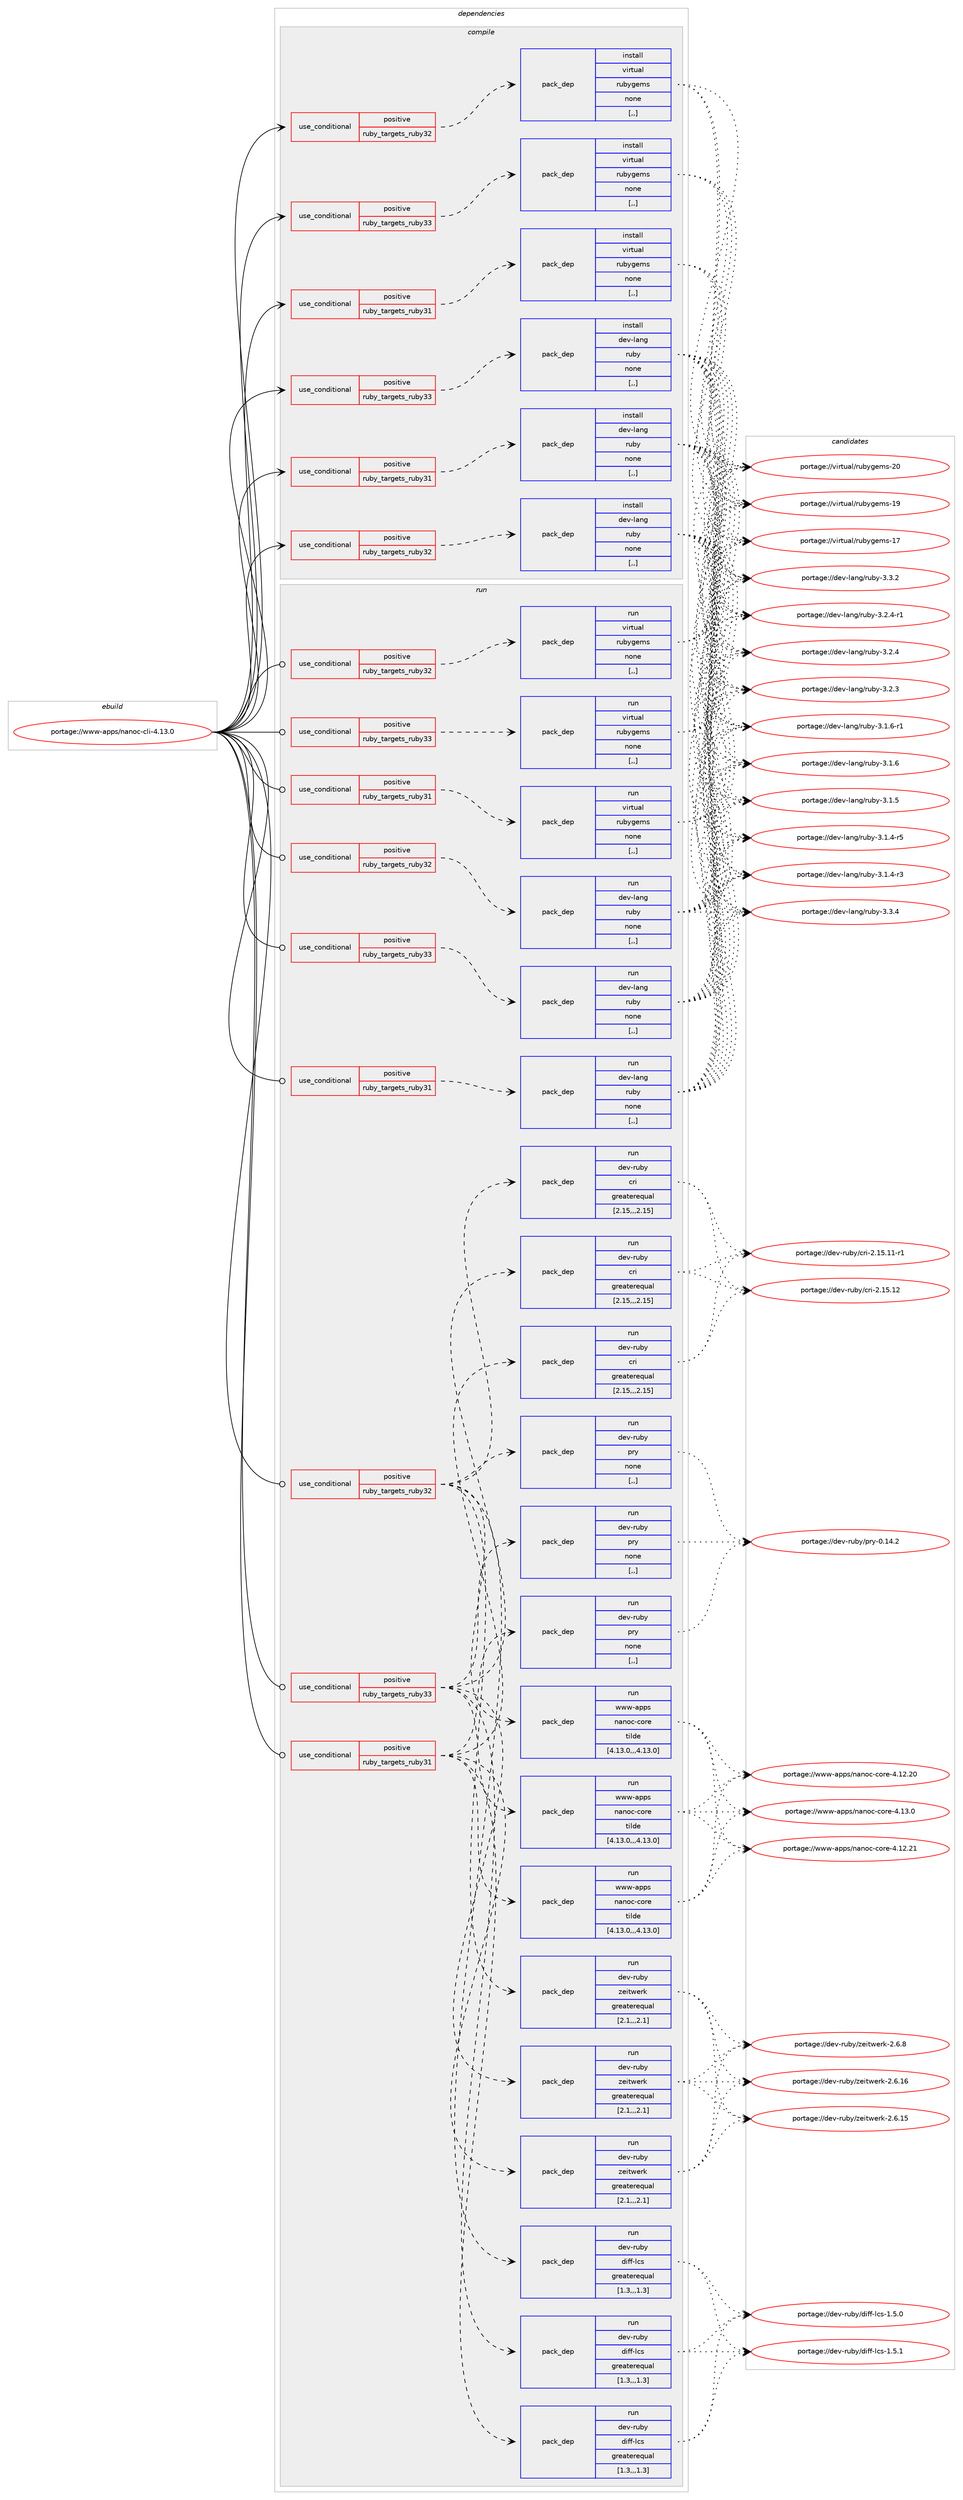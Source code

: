 digraph prolog {

# *************
# Graph options
# *************

newrank=true;
concentrate=true;
compound=true;
graph [rankdir=LR,fontname=Helvetica,fontsize=10,ranksep=1.5];#, ranksep=2.5, nodesep=0.2];
edge  [arrowhead=vee];
node  [fontname=Helvetica,fontsize=10];

# **********
# The ebuild
# **********

subgraph cluster_leftcol {
color=gray;
label=<<i>ebuild</i>>;
id [label="portage://www-apps/nanoc-cli-4.13.0", color=red, width=4, href="../www-apps/nanoc-cli-4.13.0.svg"];
}

# ****************
# The dependencies
# ****************

subgraph cluster_midcol {
color=gray;
label=<<i>dependencies</i>>;
subgraph cluster_compile {
fillcolor="#eeeeee";
style=filled;
label=<<i>compile</i>>;
subgraph cond118459 {
dependency444891 [label=<<TABLE BORDER="0" CELLBORDER="1" CELLSPACING="0" CELLPADDING="4"><TR><TD ROWSPAN="3" CELLPADDING="10">use_conditional</TD></TR><TR><TD>positive</TD></TR><TR><TD>ruby_targets_ruby31</TD></TR></TABLE>>, shape=none, color=red];
subgraph pack323143 {
dependency444892 [label=<<TABLE BORDER="0" CELLBORDER="1" CELLSPACING="0" CELLPADDING="4" WIDTH="220"><TR><TD ROWSPAN="6" CELLPADDING="30">pack_dep</TD></TR><TR><TD WIDTH="110">install</TD></TR><TR><TD>dev-lang</TD></TR><TR><TD>ruby</TD></TR><TR><TD>none</TD></TR><TR><TD>[,,]</TD></TR></TABLE>>, shape=none, color=blue];
}
dependency444891:e -> dependency444892:w [weight=20,style="dashed",arrowhead="vee"];
}
id:e -> dependency444891:w [weight=20,style="solid",arrowhead="vee"];
subgraph cond118460 {
dependency444893 [label=<<TABLE BORDER="0" CELLBORDER="1" CELLSPACING="0" CELLPADDING="4"><TR><TD ROWSPAN="3" CELLPADDING="10">use_conditional</TD></TR><TR><TD>positive</TD></TR><TR><TD>ruby_targets_ruby31</TD></TR></TABLE>>, shape=none, color=red];
subgraph pack323144 {
dependency444894 [label=<<TABLE BORDER="0" CELLBORDER="1" CELLSPACING="0" CELLPADDING="4" WIDTH="220"><TR><TD ROWSPAN="6" CELLPADDING="30">pack_dep</TD></TR><TR><TD WIDTH="110">install</TD></TR><TR><TD>virtual</TD></TR><TR><TD>rubygems</TD></TR><TR><TD>none</TD></TR><TR><TD>[,,]</TD></TR></TABLE>>, shape=none, color=blue];
}
dependency444893:e -> dependency444894:w [weight=20,style="dashed",arrowhead="vee"];
}
id:e -> dependency444893:w [weight=20,style="solid",arrowhead="vee"];
subgraph cond118461 {
dependency444895 [label=<<TABLE BORDER="0" CELLBORDER="1" CELLSPACING="0" CELLPADDING="4"><TR><TD ROWSPAN="3" CELLPADDING="10">use_conditional</TD></TR><TR><TD>positive</TD></TR><TR><TD>ruby_targets_ruby32</TD></TR></TABLE>>, shape=none, color=red];
subgraph pack323145 {
dependency444896 [label=<<TABLE BORDER="0" CELLBORDER="1" CELLSPACING="0" CELLPADDING="4" WIDTH="220"><TR><TD ROWSPAN="6" CELLPADDING="30">pack_dep</TD></TR><TR><TD WIDTH="110">install</TD></TR><TR><TD>dev-lang</TD></TR><TR><TD>ruby</TD></TR><TR><TD>none</TD></TR><TR><TD>[,,]</TD></TR></TABLE>>, shape=none, color=blue];
}
dependency444895:e -> dependency444896:w [weight=20,style="dashed",arrowhead="vee"];
}
id:e -> dependency444895:w [weight=20,style="solid",arrowhead="vee"];
subgraph cond118462 {
dependency444897 [label=<<TABLE BORDER="0" CELLBORDER="1" CELLSPACING="0" CELLPADDING="4"><TR><TD ROWSPAN="3" CELLPADDING="10">use_conditional</TD></TR><TR><TD>positive</TD></TR><TR><TD>ruby_targets_ruby32</TD></TR></TABLE>>, shape=none, color=red];
subgraph pack323146 {
dependency444898 [label=<<TABLE BORDER="0" CELLBORDER="1" CELLSPACING="0" CELLPADDING="4" WIDTH="220"><TR><TD ROWSPAN="6" CELLPADDING="30">pack_dep</TD></TR><TR><TD WIDTH="110">install</TD></TR><TR><TD>virtual</TD></TR><TR><TD>rubygems</TD></TR><TR><TD>none</TD></TR><TR><TD>[,,]</TD></TR></TABLE>>, shape=none, color=blue];
}
dependency444897:e -> dependency444898:w [weight=20,style="dashed",arrowhead="vee"];
}
id:e -> dependency444897:w [weight=20,style="solid",arrowhead="vee"];
subgraph cond118463 {
dependency444899 [label=<<TABLE BORDER="0" CELLBORDER="1" CELLSPACING="0" CELLPADDING="4"><TR><TD ROWSPAN="3" CELLPADDING="10">use_conditional</TD></TR><TR><TD>positive</TD></TR><TR><TD>ruby_targets_ruby33</TD></TR></TABLE>>, shape=none, color=red];
subgraph pack323147 {
dependency444900 [label=<<TABLE BORDER="0" CELLBORDER="1" CELLSPACING="0" CELLPADDING="4" WIDTH="220"><TR><TD ROWSPAN="6" CELLPADDING="30">pack_dep</TD></TR><TR><TD WIDTH="110">install</TD></TR><TR><TD>dev-lang</TD></TR><TR><TD>ruby</TD></TR><TR><TD>none</TD></TR><TR><TD>[,,]</TD></TR></TABLE>>, shape=none, color=blue];
}
dependency444899:e -> dependency444900:w [weight=20,style="dashed",arrowhead="vee"];
}
id:e -> dependency444899:w [weight=20,style="solid",arrowhead="vee"];
subgraph cond118464 {
dependency444901 [label=<<TABLE BORDER="0" CELLBORDER="1" CELLSPACING="0" CELLPADDING="4"><TR><TD ROWSPAN="3" CELLPADDING="10">use_conditional</TD></TR><TR><TD>positive</TD></TR><TR><TD>ruby_targets_ruby33</TD></TR></TABLE>>, shape=none, color=red];
subgraph pack323148 {
dependency444902 [label=<<TABLE BORDER="0" CELLBORDER="1" CELLSPACING="0" CELLPADDING="4" WIDTH="220"><TR><TD ROWSPAN="6" CELLPADDING="30">pack_dep</TD></TR><TR><TD WIDTH="110">install</TD></TR><TR><TD>virtual</TD></TR><TR><TD>rubygems</TD></TR><TR><TD>none</TD></TR><TR><TD>[,,]</TD></TR></TABLE>>, shape=none, color=blue];
}
dependency444901:e -> dependency444902:w [weight=20,style="dashed",arrowhead="vee"];
}
id:e -> dependency444901:w [weight=20,style="solid",arrowhead="vee"];
}
subgraph cluster_compileandrun {
fillcolor="#eeeeee";
style=filled;
label=<<i>compile and run</i>>;
}
subgraph cluster_run {
fillcolor="#eeeeee";
style=filled;
label=<<i>run</i>>;
subgraph cond118465 {
dependency444903 [label=<<TABLE BORDER="0" CELLBORDER="1" CELLSPACING="0" CELLPADDING="4"><TR><TD ROWSPAN="3" CELLPADDING="10">use_conditional</TD></TR><TR><TD>positive</TD></TR><TR><TD>ruby_targets_ruby31</TD></TR></TABLE>>, shape=none, color=red];
subgraph pack323149 {
dependency444904 [label=<<TABLE BORDER="0" CELLBORDER="1" CELLSPACING="0" CELLPADDING="4" WIDTH="220"><TR><TD ROWSPAN="6" CELLPADDING="30">pack_dep</TD></TR><TR><TD WIDTH="110">run</TD></TR><TR><TD>dev-lang</TD></TR><TR><TD>ruby</TD></TR><TR><TD>none</TD></TR><TR><TD>[,,]</TD></TR></TABLE>>, shape=none, color=blue];
}
dependency444903:e -> dependency444904:w [weight=20,style="dashed",arrowhead="vee"];
}
id:e -> dependency444903:w [weight=20,style="solid",arrowhead="odot"];
subgraph cond118466 {
dependency444905 [label=<<TABLE BORDER="0" CELLBORDER="1" CELLSPACING="0" CELLPADDING="4"><TR><TD ROWSPAN="3" CELLPADDING="10">use_conditional</TD></TR><TR><TD>positive</TD></TR><TR><TD>ruby_targets_ruby31</TD></TR></TABLE>>, shape=none, color=red];
subgraph pack323150 {
dependency444906 [label=<<TABLE BORDER="0" CELLBORDER="1" CELLSPACING="0" CELLPADDING="4" WIDTH="220"><TR><TD ROWSPAN="6" CELLPADDING="30">pack_dep</TD></TR><TR><TD WIDTH="110">run</TD></TR><TR><TD>dev-ruby</TD></TR><TR><TD>cri</TD></TR><TR><TD>greaterequal</TD></TR><TR><TD>[2.15,,,2.15]</TD></TR></TABLE>>, shape=none, color=blue];
}
dependency444905:e -> dependency444906:w [weight=20,style="dashed",arrowhead="vee"];
subgraph pack323151 {
dependency444907 [label=<<TABLE BORDER="0" CELLBORDER="1" CELLSPACING="0" CELLPADDING="4" WIDTH="220"><TR><TD ROWSPAN="6" CELLPADDING="30">pack_dep</TD></TR><TR><TD WIDTH="110">run</TD></TR><TR><TD>dev-ruby</TD></TR><TR><TD>diff-lcs</TD></TR><TR><TD>greaterequal</TD></TR><TR><TD>[1.3,,,1.3]</TD></TR></TABLE>>, shape=none, color=blue];
}
dependency444905:e -> dependency444907:w [weight=20,style="dashed",arrowhead="vee"];
subgraph pack323152 {
dependency444908 [label=<<TABLE BORDER="0" CELLBORDER="1" CELLSPACING="0" CELLPADDING="4" WIDTH="220"><TR><TD ROWSPAN="6" CELLPADDING="30">pack_dep</TD></TR><TR><TD WIDTH="110">run</TD></TR><TR><TD>www-apps</TD></TR><TR><TD>nanoc-core</TD></TR><TR><TD>tilde</TD></TR><TR><TD>[4.13.0,,,4.13.0]</TD></TR></TABLE>>, shape=none, color=blue];
}
dependency444905:e -> dependency444908:w [weight=20,style="dashed",arrowhead="vee"];
subgraph pack323153 {
dependency444909 [label=<<TABLE BORDER="0" CELLBORDER="1" CELLSPACING="0" CELLPADDING="4" WIDTH="220"><TR><TD ROWSPAN="6" CELLPADDING="30">pack_dep</TD></TR><TR><TD WIDTH="110">run</TD></TR><TR><TD>dev-ruby</TD></TR><TR><TD>pry</TD></TR><TR><TD>none</TD></TR><TR><TD>[,,]</TD></TR></TABLE>>, shape=none, color=blue];
}
dependency444905:e -> dependency444909:w [weight=20,style="dashed",arrowhead="vee"];
subgraph pack323154 {
dependency444910 [label=<<TABLE BORDER="0" CELLBORDER="1" CELLSPACING="0" CELLPADDING="4" WIDTH="220"><TR><TD ROWSPAN="6" CELLPADDING="30">pack_dep</TD></TR><TR><TD WIDTH="110">run</TD></TR><TR><TD>dev-ruby</TD></TR><TR><TD>zeitwerk</TD></TR><TR><TD>greaterequal</TD></TR><TR><TD>[2.1,,,2.1]</TD></TR></TABLE>>, shape=none, color=blue];
}
dependency444905:e -> dependency444910:w [weight=20,style="dashed",arrowhead="vee"];
}
id:e -> dependency444905:w [weight=20,style="solid",arrowhead="odot"];
subgraph cond118467 {
dependency444911 [label=<<TABLE BORDER="0" CELLBORDER="1" CELLSPACING="0" CELLPADDING="4"><TR><TD ROWSPAN="3" CELLPADDING="10">use_conditional</TD></TR><TR><TD>positive</TD></TR><TR><TD>ruby_targets_ruby31</TD></TR></TABLE>>, shape=none, color=red];
subgraph pack323155 {
dependency444912 [label=<<TABLE BORDER="0" CELLBORDER="1" CELLSPACING="0" CELLPADDING="4" WIDTH="220"><TR><TD ROWSPAN="6" CELLPADDING="30">pack_dep</TD></TR><TR><TD WIDTH="110">run</TD></TR><TR><TD>virtual</TD></TR><TR><TD>rubygems</TD></TR><TR><TD>none</TD></TR><TR><TD>[,,]</TD></TR></TABLE>>, shape=none, color=blue];
}
dependency444911:e -> dependency444912:w [weight=20,style="dashed",arrowhead="vee"];
}
id:e -> dependency444911:w [weight=20,style="solid",arrowhead="odot"];
subgraph cond118468 {
dependency444913 [label=<<TABLE BORDER="0" CELLBORDER="1" CELLSPACING="0" CELLPADDING="4"><TR><TD ROWSPAN="3" CELLPADDING="10">use_conditional</TD></TR><TR><TD>positive</TD></TR><TR><TD>ruby_targets_ruby32</TD></TR></TABLE>>, shape=none, color=red];
subgraph pack323156 {
dependency444914 [label=<<TABLE BORDER="0" CELLBORDER="1" CELLSPACING="0" CELLPADDING="4" WIDTH="220"><TR><TD ROWSPAN="6" CELLPADDING="30">pack_dep</TD></TR><TR><TD WIDTH="110">run</TD></TR><TR><TD>dev-lang</TD></TR><TR><TD>ruby</TD></TR><TR><TD>none</TD></TR><TR><TD>[,,]</TD></TR></TABLE>>, shape=none, color=blue];
}
dependency444913:e -> dependency444914:w [weight=20,style="dashed",arrowhead="vee"];
}
id:e -> dependency444913:w [weight=20,style="solid",arrowhead="odot"];
subgraph cond118469 {
dependency444915 [label=<<TABLE BORDER="0" CELLBORDER="1" CELLSPACING="0" CELLPADDING="4"><TR><TD ROWSPAN="3" CELLPADDING="10">use_conditional</TD></TR><TR><TD>positive</TD></TR><TR><TD>ruby_targets_ruby32</TD></TR></TABLE>>, shape=none, color=red];
subgraph pack323157 {
dependency444916 [label=<<TABLE BORDER="0" CELLBORDER="1" CELLSPACING="0" CELLPADDING="4" WIDTH="220"><TR><TD ROWSPAN="6" CELLPADDING="30">pack_dep</TD></TR><TR><TD WIDTH="110">run</TD></TR><TR><TD>dev-ruby</TD></TR><TR><TD>cri</TD></TR><TR><TD>greaterequal</TD></TR><TR><TD>[2.15,,,2.15]</TD></TR></TABLE>>, shape=none, color=blue];
}
dependency444915:e -> dependency444916:w [weight=20,style="dashed",arrowhead="vee"];
subgraph pack323158 {
dependency444917 [label=<<TABLE BORDER="0" CELLBORDER="1" CELLSPACING="0" CELLPADDING="4" WIDTH="220"><TR><TD ROWSPAN="6" CELLPADDING="30">pack_dep</TD></TR><TR><TD WIDTH="110">run</TD></TR><TR><TD>dev-ruby</TD></TR><TR><TD>diff-lcs</TD></TR><TR><TD>greaterequal</TD></TR><TR><TD>[1.3,,,1.3]</TD></TR></TABLE>>, shape=none, color=blue];
}
dependency444915:e -> dependency444917:w [weight=20,style="dashed",arrowhead="vee"];
subgraph pack323159 {
dependency444918 [label=<<TABLE BORDER="0" CELLBORDER="1" CELLSPACING="0" CELLPADDING="4" WIDTH="220"><TR><TD ROWSPAN="6" CELLPADDING="30">pack_dep</TD></TR><TR><TD WIDTH="110">run</TD></TR><TR><TD>www-apps</TD></TR><TR><TD>nanoc-core</TD></TR><TR><TD>tilde</TD></TR><TR><TD>[4.13.0,,,4.13.0]</TD></TR></TABLE>>, shape=none, color=blue];
}
dependency444915:e -> dependency444918:w [weight=20,style="dashed",arrowhead="vee"];
subgraph pack323160 {
dependency444919 [label=<<TABLE BORDER="0" CELLBORDER="1" CELLSPACING="0" CELLPADDING="4" WIDTH="220"><TR><TD ROWSPAN="6" CELLPADDING="30">pack_dep</TD></TR><TR><TD WIDTH="110">run</TD></TR><TR><TD>dev-ruby</TD></TR><TR><TD>pry</TD></TR><TR><TD>none</TD></TR><TR><TD>[,,]</TD></TR></TABLE>>, shape=none, color=blue];
}
dependency444915:e -> dependency444919:w [weight=20,style="dashed",arrowhead="vee"];
subgraph pack323161 {
dependency444920 [label=<<TABLE BORDER="0" CELLBORDER="1" CELLSPACING="0" CELLPADDING="4" WIDTH="220"><TR><TD ROWSPAN="6" CELLPADDING="30">pack_dep</TD></TR><TR><TD WIDTH="110">run</TD></TR><TR><TD>dev-ruby</TD></TR><TR><TD>zeitwerk</TD></TR><TR><TD>greaterequal</TD></TR><TR><TD>[2.1,,,2.1]</TD></TR></TABLE>>, shape=none, color=blue];
}
dependency444915:e -> dependency444920:w [weight=20,style="dashed",arrowhead="vee"];
}
id:e -> dependency444915:w [weight=20,style="solid",arrowhead="odot"];
subgraph cond118470 {
dependency444921 [label=<<TABLE BORDER="0" CELLBORDER="1" CELLSPACING="0" CELLPADDING="4"><TR><TD ROWSPAN="3" CELLPADDING="10">use_conditional</TD></TR><TR><TD>positive</TD></TR><TR><TD>ruby_targets_ruby32</TD></TR></TABLE>>, shape=none, color=red];
subgraph pack323162 {
dependency444922 [label=<<TABLE BORDER="0" CELLBORDER="1" CELLSPACING="0" CELLPADDING="4" WIDTH="220"><TR><TD ROWSPAN="6" CELLPADDING="30">pack_dep</TD></TR><TR><TD WIDTH="110">run</TD></TR><TR><TD>virtual</TD></TR><TR><TD>rubygems</TD></TR><TR><TD>none</TD></TR><TR><TD>[,,]</TD></TR></TABLE>>, shape=none, color=blue];
}
dependency444921:e -> dependency444922:w [weight=20,style="dashed",arrowhead="vee"];
}
id:e -> dependency444921:w [weight=20,style="solid",arrowhead="odot"];
subgraph cond118471 {
dependency444923 [label=<<TABLE BORDER="0" CELLBORDER="1" CELLSPACING="0" CELLPADDING="4"><TR><TD ROWSPAN="3" CELLPADDING="10">use_conditional</TD></TR><TR><TD>positive</TD></TR><TR><TD>ruby_targets_ruby33</TD></TR></TABLE>>, shape=none, color=red];
subgraph pack323163 {
dependency444924 [label=<<TABLE BORDER="0" CELLBORDER="1" CELLSPACING="0" CELLPADDING="4" WIDTH="220"><TR><TD ROWSPAN="6" CELLPADDING="30">pack_dep</TD></TR><TR><TD WIDTH="110">run</TD></TR><TR><TD>dev-lang</TD></TR><TR><TD>ruby</TD></TR><TR><TD>none</TD></TR><TR><TD>[,,]</TD></TR></TABLE>>, shape=none, color=blue];
}
dependency444923:e -> dependency444924:w [weight=20,style="dashed",arrowhead="vee"];
}
id:e -> dependency444923:w [weight=20,style="solid",arrowhead="odot"];
subgraph cond118472 {
dependency444925 [label=<<TABLE BORDER="0" CELLBORDER="1" CELLSPACING="0" CELLPADDING="4"><TR><TD ROWSPAN="3" CELLPADDING="10">use_conditional</TD></TR><TR><TD>positive</TD></TR><TR><TD>ruby_targets_ruby33</TD></TR></TABLE>>, shape=none, color=red];
subgraph pack323164 {
dependency444926 [label=<<TABLE BORDER="0" CELLBORDER="1" CELLSPACING="0" CELLPADDING="4" WIDTH="220"><TR><TD ROWSPAN="6" CELLPADDING="30">pack_dep</TD></TR><TR><TD WIDTH="110">run</TD></TR><TR><TD>dev-ruby</TD></TR><TR><TD>cri</TD></TR><TR><TD>greaterequal</TD></TR><TR><TD>[2.15,,,2.15]</TD></TR></TABLE>>, shape=none, color=blue];
}
dependency444925:e -> dependency444926:w [weight=20,style="dashed",arrowhead="vee"];
subgraph pack323165 {
dependency444927 [label=<<TABLE BORDER="0" CELLBORDER="1" CELLSPACING="0" CELLPADDING="4" WIDTH="220"><TR><TD ROWSPAN="6" CELLPADDING="30">pack_dep</TD></TR><TR><TD WIDTH="110">run</TD></TR><TR><TD>dev-ruby</TD></TR><TR><TD>diff-lcs</TD></TR><TR><TD>greaterequal</TD></TR><TR><TD>[1.3,,,1.3]</TD></TR></TABLE>>, shape=none, color=blue];
}
dependency444925:e -> dependency444927:w [weight=20,style="dashed",arrowhead="vee"];
subgraph pack323166 {
dependency444928 [label=<<TABLE BORDER="0" CELLBORDER="1" CELLSPACING="0" CELLPADDING="4" WIDTH="220"><TR><TD ROWSPAN="6" CELLPADDING="30">pack_dep</TD></TR><TR><TD WIDTH="110">run</TD></TR><TR><TD>www-apps</TD></TR><TR><TD>nanoc-core</TD></TR><TR><TD>tilde</TD></TR><TR><TD>[4.13.0,,,4.13.0]</TD></TR></TABLE>>, shape=none, color=blue];
}
dependency444925:e -> dependency444928:w [weight=20,style="dashed",arrowhead="vee"];
subgraph pack323167 {
dependency444929 [label=<<TABLE BORDER="0" CELLBORDER="1" CELLSPACING="0" CELLPADDING="4" WIDTH="220"><TR><TD ROWSPAN="6" CELLPADDING="30">pack_dep</TD></TR><TR><TD WIDTH="110">run</TD></TR><TR><TD>dev-ruby</TD></TR><TR><TD>pry</TD></TR><TR><TD>none</TD></TR><TR><TD>[,,]</TD></TR></TABLE>>, shape=none, color=blue];
}
dependency444925:e -> dependency444929:w [weight=20,style="dashed",arrowhead="vee"];
subgraph pack323168 {
dependency444930 [label=<<TABLE BORDER="0" CELLBORDER="1" CELLSPACING="0" CELLPADDING="4" WIDTH="220"><TR><TD ROWSPAN="6" CELLPADDING="30">pack_dep</TD></TR><TR><TD WIDTH="110">run</TD></TR><TR><TD>dev-ruby</TD></TR><TR><TD>zeitwerk</TD></TR><TR><TD>greaterequal</TD></TR><TR><TD>[2.1,,,2.1]</TD></TR></TABLE>>, shape=none, color=blue];
}
dependency444925:e -> dependency444930:w [weight=20,style="dashed",arrowhead="vee"];
}
id:e -> dependency444925:w [weight=20,style="solid",arrowhead="odot"];
subgraph cond118473 {
dependency444931 [label=<<TABLE BORDER="0" CELLBORDER="1" CELLSPACING="0" CELLPADDING="4"><TR><TD ROWSPAN="3" CELLPADDING="10">use_conditional</TD></TR><TR><TD>positive</TD></TR><TR><TD>ruby_targets_ruby33</TD></TR></TABLE>>, shape=none, color=red];
subgraph pack323169 {
dependency444932 [label=<<TABLE BORDER="0" CELLBORDER="1" CELLSPACING="0" CELLPADDING="4" WIDTH="220"><TR><TD ROWSPAN="6" CELLPADDING="30">pack_dep</TD></TR><TR><TD WIDTH="110">run</TD></TR><TR><TD>virtual</TD></TR><TR><TD>rubygems</TD></TR><TR><TD>none</TD></TR><TR><TD>[,,]</TD></TR></TABLE>>, shape=none, color=blue];
}
dependency444931:e -> dependency444932:w [weight=20,style="dashed",arrowhead="vee"];
}
id:e -> dependency444931:w [weight=20,style="solid",arrowhead="odot"];
}
}

# **************
# The candidates
# **************

subgraph cluster_choices {
rank=same;
color=gray;
label=<<i>candidates</i>>;

subgraph choice323143 {
color=black;
nodesep=1;
choice10010111845108971101034711411798121455146514652 [label="portage://dev-lang/ruby-3.3.4", color=red, width=4,href="../dev-lang/ruby-3.3.4.svg"];
choice10010111845108971101034711411798121455146514650 [label="portage://dev-lang/ruby-3.3.2", color=red, width=4,href="../dev-lang/ruby-3.3.2.svg"];
choice100101118451089711010347114117981214551465046524511449 [label="portage://dev-lang/ruby-3.2.4-r1", color=red, width=4,href="../dev-lang/ruby-3.2.4-r1.svg"];
choice10010111845108971101034711411798121455146504652 [label="portage://dev-lang/ruby-3.2.4", color=red, width=4,href="../dev-lang/ruby-3.2.4.svg"];
choice10010111845108971101034711411798121455146504651 [label="portage://dev-lang/ruby-3.2.3", color=red, width=4,href="../dev-lang/ruby-3.2.3.svg"];
choice100101118451089711010347114117981214551464946544511449 [label="portage://dev-lang/ruby-3.1.6-r1", color=red, width=4,href="../dev-lang/ruby-3.1.6-r1.svg"];
choice10010111845108971101034711411798121455146494654 [label="portage://dev-lang/ruby-3.1.6", color=red, width=4,href="../dev-lang/ruby-3.1.6.svg"];
choice10010111845108971101034711411798121455146494653 [label="portage://dev-lang/ruby-3.1.5", color=red, width=4,href="../dev-lang/ruby-3.1.5.svg"];
choice100101118451089711010347114117981214551464946524511453 [label="portage://dev-lang/ruby-3.1.4-r5", color=red, width=4,href="../dev-lang/ruby-3.1.4-r5.svg"];
choice100101118451089711010347114117981214551464946524511451 [label="portage://dev-lang/ruby-3.1.4-r3", color=red, width=4,href="../dev-lang/ruby-3.1.4-r3.svg"];
dependency444892:e -> choice10010111845108971101034711411798121455146514652:w [style=dotted,weight="100"];
dependency444892:e -> choice10010111845108971101034711411798121455146514650:w [style=dotted,weight="100"];
dependency444892:e -> choice100101118451089711010347114117981214551465046524511449:w [style=dotted,weight="100"];
dependency444892:e -> choice10010111845108971101034711411798121455146504652:w [style=dotted,weight="100"];
dependency444892:e -> choice10010111845108971101034711411798121455146504651:w [style=dotted,weight="100"];
dependency444892:e -> choice100101118451089711010347114117981214551464946544511449:w [style=dotted,weight="100"];
dependency444892:e -> choice10010111845108971101034711411798121455146494654:w [style=dotted,weight="100"];
dependency444892:e -> choice10010111845108971101034711411798121455146494653:w [style=dotted,weight="100"];
dependency444892:e -> choice100101118451089711010347114117981214551464946524511453:w [style=dotted,weight="100"];
dependency444892:e -> choice100101118451089711010347114117981214551464946524511451:w [style=dotted,weight="100"];
}
subgraph choice323144 {
color=black;
nodesep=1;
choice118105114116117971084711411798121103101109115455048 [label="portage://virtual/rubygems-20", color=red, width=4,href="../virtual/rubygems-20.svg"];
choice118105114116117971084711411798121103101109115454957 [label="portage://virtual/rubygems-19", color=red, width=4,href="../virtual/rubygems-19.svg"];
choice118105114116117971084711411798121103101109115454955 [label="portage://virtual/rubygems-17", color=red, width=4,href="../virtual/rubygems-17.svg"];
dependency444894:e -> choice118105114116117971084711411798121103101109115455048:w [style=dotted,weight="100"];
dependency444894:e -> choice118105114116117971084711411798121103101109115454957:w [style=dotted,weight="100"];
dependency444894:e -> choice118105114116117971084711411798121103101109115454955:w [style=dotted,weight="100"];
}
subgraph choice323145 {
color=black;
nodesep=1;
choice10010111845108971101034711411798121455146514652 [label="portage://dev-lang/ruby-3.3.4", color=red, width=4,href="../dev-lang/ruby-3.3.4.svg"];
choice10010111845108971101034711411798121455146514650 [label="portage://dev-lang/ruby-3.3.2", color=red, width=4,href="../dev-lang/ruby-3.3.2.svg"];
choice100101118451089711010347114117981214551465046524511449 [label="portage://dev-lang/ruby-3.2.4-r1", color=red, width=4,href="../dev-lang/ruby-3.2.4-r1.svg"];
choice10010111845108971101034711411798121455146504652 [label="portage://dev-lang/ruby-3.2.4", color=red, width=4,href="../dev-lang/ruby-3.2.4.svg"];
choice10010111845108971101034711411798121455146504651 [label="portage://dev-lang/ruby-3.2.3", color=red, width=4,href="../dev-lang/ruby-3.2.3.svg"];
choice100101118451089711010347114117981214551464946544511449 [label="portage://dev-lang/ruby-3.1.6-r1", color=red, width=4,href="../dev-lang/ruby-3.1.6-r1.svg"];
choice10010111845108971101034711411798121455146494654 [label="portage://dev-lang/ruby-3.1.6", color=red, width=4,href="../dev-lang/ruby-3.1.6.svg"];
choice10010111845108971101034711411798121455146494653 [label="portage://dev-lang/ruby-3.1.5", color=red, width=4,href="../dev-lang/ruby-3.1.5.svg"];
choice100101118451089711010347114117981214551464946524511453 [label="portage://dev-lang/ruby-3.1.4-r5", color=red, width=4,href="../dev-lang/ruby-3.1.4-r5.svg"];
choice100101118451089711010347114117981214551464946524511451 [label="portage://dev-lang/ruby-3.1.4-r3", color=red, width=4,href="../dev-lang/ruby-3.1.4-r3.svg"];
dependency444896:e -> choice10010111845108971101034711411798121455146514652:w [style=dotted,weight="100"];
dependency444896:e -> choice10010111845108971101034711411798121455146514650:w [style=dotted,weight="100"];
dependency444896:e -> choice100101118451089711010347114117981214551465046524511449:w [style=dotted,weight="100"];
dependency444896:e -> choice10010111845108971101034711411798121455146504652:w [style=dotted,weight="100"];
dependency444896:e -> choice10010111845108971101034711411798121455146504651:w [style=dotted,weight="100"];
dependency444896:e -> choice100101118451089711010347114117981214551464946544511449:w [style=dotted,weight="100"];
dependency444896:e -> choice10010111845108971101034711411798121455146494654:w [style=dotted,weight="100"];
dependency444896:e -> choice10010111845108971101034711411798121455146494653:w [style=dotted,weight="100"];
dependency444896:e -> choice100101118451089711010347114117981214551464946524511453:w [style=dotted,weight="100"];
dependency444896:e -> choice100101118451089711010347114117981214551464946524511451:w [style=dotted,weight="100"];
}
subgraph choice323146 {
color=black;
nodesep=1;
choice118105114116117971084711411798121103101109115455048 [label="portage://virtual/rubygems-20", color=red, width=4,href="../virtual/rubygems-20.svg"];
choice118105114116117971084711411798121103101109115454957 [label="portage://virtual/rubygems-19", color=red, width=4,href="../virtual/rubygems-19.svg"];
choice118105114116117971084711411798121103101109115454955 [label="portage://virtual/rubygems-17", color=red, width=4,href="../virtual/rubygems-17.svg"];
dependency444898:e -> choice118105114116117971084711411798121103101109115455048:w [style=dotted,weight="100"];
dependency444898:e -> choice118105114116117971084711411798121103101109115454957:w [style=dotted,weight="100"];
dependency444898:e -> choice118105114116117971084711411798121103101109115454955:w [style=dotted,weight="100"];
}
subgraph choice323147 {
color=black;
nodesep=1;
choice10010111845108971101034711411798121455146514652 [label="portage://dev-lang/ruby-3.3.4", color=red, width=4,href="../dev-lang/ruby-3.3.4.svg"];
choice10010111845108971101034711411798121455146514650 [label="portage://dev-lang/ruby-3.3.2", color=red, width=4,href="../dev-lang/ruby-3.3.2.svg"];
choice100101118451089711010347114117981214551465046524511449 [label="portage://dev-lang/ruby-3.2.4-r1", color=red, width=4,href="../dev-lang/ruby-3.2.4-r1.svg"];
choice10010111845108971101034711411798121455146504652 [label="portage://dev-lang/ruby-3.2.4", color=red, width=4,href="../dev-lang/ruby-3.2.4.svg"];
choice10010111845108971101034711411798121455146504651 [label="portage://dev-lang/ruby-3.2.3", color=red, width=4,href="../dev-lang/ruby-3.2.3.svg"];
choice100101118451089711010347114117981214551464946544511449 [label="portage://dev-lang/ruby-3.1.6-r1", color=red, width=4,href="../dev-lang/ruby-3.1.6-r1.svg"];
choice10010111845108971101034711411798121455146494654 [label="portage://dev-lang/ruby-3.1.6", color=red, width=4,href="../dev-lang/ruby-3.1.6.svg"];
choice10010111845108971101034711411798121455146494653 [label="portage://dev-lang/ruby-3.1.5", color=red, width=4,href="../dev-lang/ruby-3.1.5.svg"];
choice100101118451089711010347114117981214551464946524511453 [label="portage://dev-lang/ruby-3.1.4-r5", color=red, width=4,href="../dev-lang/ruby-3.1.4-r5.svg"];
choice100101118451089711010347114117981214551464946524511451 [label="portage://dev-lang/ruby-3.1.4-r3", color=red, width=4,href="../dev-lang/ruby-3.1.4-r3.svg"];
dependency444900:e -> choice10010111845108971101034711411798121455146514652:w [style=dotted,weight="100"];
dependency444900:e -> choice10010111845108971101034711411798121455146514650:w [style=dotted,weight="100"];
dependency444900:e -> choice100101118451089711010347114117981214551465046524511449:w [style=dotted,weight="100"];
dependency444900:e -> choice10010111845108971101034711411798121455146504652:w [style=dotted,weight="100"];
dependency444900:e -> choice10010111845108971101034711411798121455146504651:w [style=dotted,weight="100"];
dependency444900:e -> choice100101118451089711010347114117981214551464946544511449:w [style=dotted,weight="100"];
dependency444900:e -> choice10010111845108971101034711411798121455146494654:w [style=dotted,weight="100"];
dependency444900:e -> choice10010111845108971101034711411798121455146494653:w [style=dotted,weight="100"];
dependency444900:e -> choice100101118451089711010347114117981214551464946524511453:w [style=dotted,weight="100"];
dependency444900:e -> choice100101118451089711010347114117981214551464946524511451:w [style=dotted,weight="100"];
}
subgraph choice323148 {
color=black;
nodesep=1;
choice118105114116117971084711411798121103101109115455048 [label="portage://virtual/rubygems-20", color=red, width=4,href="../virtual/rubygems-20.svg"];
choice118105114116117971084711411798121103101109115454957 [label="portage://virtual/rubygems-19", color=red, width=4,href="../virtual/rubygems-19.svg"];
choice118105114116117971084711411798121103101109115454955 [label="portage://virtual/rubygems-17", color=red, width=4,href="../virtual/rubygems-17.svg"];
dependency444902:e -> choice118105114116117971084711411798121103101109115455048:w [style=dotted,weight="100"];
dependency444902:e -> choice118105114116117971084711411798121103101109115454957:w [style=dotted,weight="100"];
dependency444902:e -> choice118105114116117971084711411798121103101109115454955:w [style=dotted,weight="100"];
}
subgraph choice323149 {
color=black;
nodesep=1;
choice10010111845108971101034711411798121455146514652 [label="portage://dev-lang/ruby-3.3.4", color=red, width=4,href="../dev-lang/ruby-3.3.4.svg"];
choice10010111845108971101034711411798121455146514650 [label="portage://dev-lang/ruby-3.3.2", color=red, width=4,href="../dev-lang/ruby-3.3.2.svg"];
choice100101118451089711010347114117981214551465046524511449 [label="portage://dev-lang/ruby-3.2.4-r1", color=red, width=4,href="../dev-lang/ruby-3.2.4-r1.svg"];
choice10010111845108971101034711411798121455146504652 [label="portage://dev-lang/ruby-3.2.4", color=red, width=4,href="../dev-lang/ruby-3.2.4.svg"];
choice10010111845108971101034711411798121455146504651 [label="portage://dev-lang/ruby-3.2.3", color=red, width=4,href="../dev-lang/ruby-3.2.3.svg"];
choice100101118451089711010347114117981214551464946544511449 [label="portage://dev-lang/ruby-3.1.6-r1", color=red, width=4,href="../dev-lang/ruby-3.1.6-r1.svg"];
choice10010111845108971101034711411798121455146494654 [label="portage://dev-lang/ruby-3.1.6", color=red, width=4,href="../dev-lang/ruby-3.1.6.svg"];
choice10010111845108971101034711411798121455146494653 [label="portage://dev-lang/ruby-3.1.5", color=red, width=4,href="../dev-lang/ruby-3.1.5.svg"];
choice100101118451089711010347114117981214551464946524511453 [label="portage://dev-lang/ruby-3.1.4-r5", color=red, width=4,href="../dev-lang/ruby-3.1.4-r5.svg"];
choice100101118451089711010347114117981214551464946524511451 [label="portage://dev-lang/ruby-3.1.4-r3", color=red, width=4,href="../dev-lang/ruby-3.1.4-r3.svg"];
dependency444904:e -> choice10010111845108971101034711411798121455146514652:w [style=dotted,weight="100"];
dependency444904:e -> choice10010111845108971101034711411798121455146514650:w [style=dotted,weight="100"];
dependency444904:e -> choice100101118451089711010347114117981214551465046524511449:w [style=dotted,weight="100"];
dependency444904:e -> choice10010111845108971101034711411798121455146504652:w [style=dotted,weight="100"];
dependency444904:e -> choice10010111845108971101034711411798121455146504651:w [style=dotted,weight="100"];
dependency444904:e -> choice100101118451089711010347114117981214551464946544511449:w [style=dotted,weight="100"];
dependency444904:e -> choice10010111845108971101034711411798121455146494654:w [style=dotted,weight="100"];
dependency444904:e -> choice10010111845108971101034711411798121455146494653:w [style=dotted,weight="100"];
dependency444904:e -> choice100101118451089711010347114117981214551464946524511453:w [style=dotted,weight="100"];
dependency444904:e -> choice100101118451089711010347114117981214551464946524511451:w [style=dotted,weight="100"];
}
subgraph choice323150 {
color=black;
nodesep=1;
choice100101118451141179812147991141054550464953464950 [label="portage://dev-ruby/cri-2.15.12", color=red, width=4,href="../dev-ruby/cri-2.15.12.svg"];
choice1001011184511411798121479911410545504649534649494511449 [label="portage://dev-ruby/cri-2.15.11-r1", color=red, width=4,href="../dev-ruby/cri-2.15.11-r1.svg"];
dependency444906:e -> choice100101118451141179812147991141054550464953464950:w [style=dotted,weight="100"];
dependency444906:e -> choice1001011184511411798121479911410545504649534649494511449:w [style=dotted,weight="100"];
}
subgraph choice323151 {
color=black;
nodesep=1;
choice1001011184511411798121471001051021024510899115454946534649 [label="portage://dev-ruby/diff-lcs-1.5.1", color=red, width=4,href="../dev-ruby/diff-lcs-1.5.1.svg"];
choice1001011184511411798121471001051021024510899115454946534648 [label="portage://dev-ruby/diff-lcs-1.5.0", color=red, width=4,href="../dev-ruby/diff-lcs-1.5.0.svg"];
dependency444907:e -> choice1001011184511411798121471001051021024510899115454946534649:w [style=dotted,weight="100"];
dependency444907:e -> choice1001011184511411798121471001051021024510899115454946534648:w [style=dotted,weight="100"];
}
subgraph choice323152 {
color=black;
nodesep=1;
choice1191191194597112112115471109711011199459911111410145524649514648 [label="portage://www-apps/nanoc-core-4.13.0", color=red, width=4,href="../www-apps/nanoc-core-4.13.0.svg"];
choice119119119459711211211547110971101119945991111141014552464950465049 [label="portage://www-apps/nanoc-core-4.12.21", color=red, width=4,href="../www-apps/nanoc-core-4.12.21.svg"];
choice119119119459711211211547110971101119945991111141014552464950465048 [label="portage://www-apps/nanoc-core-4.12.20", color=red, width=4,href="../www-apps/nanoc-core-4.12.20.svg"];
dependency444908:e -> choice1191191194597112112115471109711011199459911111410145524649514648:w [style=dotted,weight="100"];
dependency444908:e -> choice119119119459711211211547110971101119945991111141014552464950465049:w [style=dotted,weight="100"];
dependency444908:e -> choice119119119459711211211547110971101119945991111141014552464950465048:w [style=dotted,weight="100"];
}
subgraph choice323153 {
color=black;
nodesep=1;
choice10010111845114117981214711211412145484649524650 [label="portage://dev-ruby/pry-0.14.2", color=red, width=4,href="../dev-ruby/pry-0.14.2.svg"];
dependency444909:e -> choice10010111845114117981214711211412145484649524650:w [style=dotted,weight="100"];
}
subgraph choice323154 {
color=black;
nodesep=1;
choice10010111845114117981214712210110511611910111410745504654464954 [label="portage://dev-ruby/zeitwerk-2.6.16", color=red, width=4,href="../dev-ruby/zeitwerk-2.6.16.svg"];
choice10010111845114117981214712210110511611910111410745504654464953 [label="portage://dev-ruby/zeitwerk-2.6.15", color=red, width=4,href="../dev-ruby/zeitwerk-2.6.15.svg"];
choice100101118451141179812147122101105116119101114107455046544656 [label="portage://dev-ruby/zeitwerk-2.6.8", color=red, width=4,href="../dev-ruby/zeitwerk-2.6.8.svg"];
dependency444910:e -> choice10010111845114117981214712210110511611910111410745504654464954:w [style=dotted,weight="100"];
dependency444910:e -> choice10010111845114117981214712210110511611910111410745504654464953:w [style=dotted,weight="100"];
dependency444910:e -> choice100101118451141179812147122101105116119101114107455046544656:w [style=dotted,weight="100"];
}
subgraph choice323155 {
color=black;
nodesep=1;
choice118105114116117971084711411798121103101109115455048 [label="portage://virtual/rubygems-20", color=red, width=4,href="../virtual/rubygems-20.svg"];
choice118105114116117971084711411798121103101109115454957 [label="portage://virtual/rubygems-19", color=red, width=4,href="../virtual/rubygems-19.svg"];
choice118105114116117971084711411798121103101109115454955 [label="portage://virtual/rubygems-17", color=red, width=4,href="../virtual/rubygems-17.svg"];
dependency444912:e -> choice118105114116117971084711411798121103101109115455048:w [style=dotted,weight="100"];
dependency444912:e -> choice118105114116117971084711411798121103101109115454957:w [style=dotted,weight="100"];
dependency444912:e -> choice118105114116117971084711411798121103101109115454955:w [style=dotted,weight="100"];
}
subgraph choice323156 {
color=black;
nodesep=1;
choice10010111845108971101034711411798121455146514652 [label="portage://dev-lang/ruby-3.3.4", color=red, width=4,href="../dev-lang/ruby-3.3.4.svg"];
choice10010111845108971101034711411798121455146514650 [label="portage://dev-lang/ruby-3.3.2", color=red, width=4,href="../dev-lang/ruby-3.3.2.svg"];
choice100101118451089711010347114117981214551465046524511449 [label="portage://dev-lang/ruby-3.2.4-r1", color=red, width=4,href="../dev-lang/ruby-3.2.4-r1.svg"];
choice10010111845108971101034711411798121455146504652 [label="portage://dev-lang/ruby-3.2.4", color=red, width=4,href="../dev-lang/ruby-3.2.4.svg"];
choice10010111845108971101034711411798121455146504651 [label="portage://dev-lang/ruby-3.2.3", color=red, width=4,href="../dev-lang/ruby-3.2.3.svg"];
choice100101118451089711010347114117981214551464946544511449 [label="portage://dev-lang/ruby-3.1.6-r1", color=red, width=4,href="../dev-lang/ruby-3.1.6-r1.svg"];
choice10010111845108971101034711411798121455146494654 [label="portage://dev-lang/ruby-3.1.6", color=red, width=4,href="../dev-lang/ruby-3.1.6.svg"];
choice10010111845108971101034711411798121455146494653 [label="portage://dev-lang/ruby-3.1.5", color=red, width=4,href="../dev-lang/ruby-3.1.5.svg"];
choice100101118451089711010347114117981214551464946524511453 [label="portage://dev-lang/ruby-3.1.4-r5", color=red, width=4,href="../dev-lang/ruby-3.1.4-r5.svg"];
choice100101118451089711010347114117981214551464946524511451 [label="portage://dev-lang/ruby-3.1.4-r3", color=red, width=4,href="../dev-lang/ruby-3.1.4-r3.svg"];
dependency444914:e -> choice10010111845108971101034711411798121455146514652:w [style=dotted,weight="100"];
dependency444914:e -> choice10010111845108971101034711411798121455146514650:w [style=dotted,weight="100"];
dependency444914:e -> choice100101118451089711010347114117981214551465046524511449:w [style=dotted,weight="100"];
dependency444914:e -> choice10010111845108971101034711411798121455146504652:w [style=dotted,weight="100"];
dependency444914:e -> choice10010111845108971101034711411798121455146504651:w [style=dotted,weight="100"];
dependency444914:e -> choice100101118451089711010347114117981214551464946544511449:w [style=dotted,weight="100"];
dependency444914:e -> choice10010111845108971101034711411798121455146494654:w [style=dotted,weight="100"];
dependency444914:e -> choice10010111845108971101034711411798121455146494653:w [style=dotted,weight="100"];
dependency444914:e -> choice100101118451089711010347114117981214551464946524511453:w [style=dotted,weight="100"];
dependency444914:e -> choice100101118451089711010347114117981214551464946524511451:w [style=dotted,weight="100"];
}
subgraph choice323157 {
color=black;
nodesep=1;
choice100101118451141179812147991141054550464953464950 [label="portage://dev-ruby/cri-2.15.12", color=red, width=4,href="../dev-ruby/cri-2.15.12.svg"];
choice1001011184511411798121479911410545504649534649494511449 [label="portage://dev-ruby/cri-2.15.11-r1", color=red, width=4,href="../dev-ruby/cri-2.15.11-r1.svg"];
dependency444916:e -> choice100101118451141179812147991141054550464953464950:w [style=dotted,weight="100"];
dependency444916:e -> choice1001011184511411798121479911410545504649534649494511449:w [style=dotted,weight="100"];
}
subgraph choice323158 {
color=black;
nodesep=1;
choice1001011184511411798121471001051021024510899115454946534649 [label="portage://dev-ruby/diff-lcs-1.5.1", color=red, width=4,href="../dev-ruby/diff-lcs-1.5.1.svg"];
choice1001011184511411798121471001051021024510899115454946534648 [label="portage://dev-ruby/diff-lcs-1.5.0", color=red, width=4,href="../dev-ruby/diff-lcs-1.5.0.svg"];
dependency444917:e -> choice1001011184511411798121471001051021024510899115454946534649:w [style=dotted,weight="100"];
dependency444917:e -> choice1001011184511411798121471001051021024510899115454946534648:w [style=dotted,weight="100"];
}
subgraph choice323159 {
color=black;
nodesep=1;
choice1191191194597112112115471109711011199459911111410145524649514648 [label="portage://www-apps/nanoc-core-4.13.0", color=red, width=4,href="../www-apps/nanoc-core-4.13.0.svg"];
choice119119119459711211211547110971101119945991111141014552464950465049 [label="portage://www-apps/nanoc-core-4.12.21", color=red, width=4,href="../www-apps/nanoc-core-4.12.21.svg"];
choice119119119459711211211547110971101119945991111141014552464950465048 [label="portage://www-apps/nanoc-core-4.12.20", color=red, width=4,href="../www-apps/nanoc-core-4.12.20.svg"];
dependency444918:e -> choice1191191194597112112115471109711011199459911111410145524649514648:w [style=dotted,weight="100"];
dependency444918:e -> choice119119119459711211211547110971101119945991111141014552464950465049:w [style=dotted,weight="100"];
dependency444918:e -> choice119119119459711211211547110971101119945991111141014552464950465048:w [style=dotted,weight="100"];
}
subgraph choice323160 {
color=black;
nodesep=1;
choice10010111845114117981214711211412145484649524650 [label="portage://dev-ruby/pry-0.14.2", color=red, width=4,href="../dev-ruby/pry-0.14.2.svg"];
dependency444919:e -> choice10010111845114117981214711211412145484649524650:w [style=dotted,weight="100"];
}
subgraph choice323161 {
color=black;
nodesep=1;
choice10010111845114117981214712210110511611910111410745504654464954 [label="portage://dev-ruby/zeitwerk-2.6.16", color=red, width=4,href="../dev-ruby/zeitwerk-2.6.16.svg"];
choice10010111845114117981214712210110511611910111410745504654464953 [label="portage://dev-ruby/zeitwerk-2.6.15", color=red, width=4,href="../dev-ruby/zeitwerk-2.6.15.svg"];
choice100101118451141179812147122101105116119101114107455046544656 [label="portage://dev-ruby/zeitwerk-2.6.8", color=red, width=4,href="../dev-ruby/zeitwerk-2.6.8.svg"];
dependency444920:e -> choice10010111845114117981214712210110511611910111410745504654464954:w [style=dotted,weight="100"];
dependency444920:e -> choice10010111845114117981214712210110511611910111410745504654464953:w [style=dotted,weight="100"];
dependency444920:e -> choice100101118451141179812147122101105116119101114107455046544656:w [style=dotted,weight="100"];
}
subgraph choice323162 {
color=black;
nodesep=1;
choice118105114116117971084711411798121103101109115455048 [label="portage://virtual/rubygems-20", color=red, width=4,href="../virtual/rubygems-20.svg"];
choice118105114116117971084711411798121103101109115454957 [label="portage://virtual/rubygems-19", color=red, width=4,href="../virtual/rubygems-19.svg"];
choice118105114116117971084711411798121103101109115454955 [label="portage://virtual/rubygems-17", color=red, width=4,href="../virtual/rubygems-17.svg"];
dependency444922:e -> choice118105114116117971084711411798121103101109115455048:w [style=dotted,weight="100"];
dependency444922:e -> choice118105114116117971084711411798121103101109115454957:w [style=dotted,weight="100"];
dependency444922:e -> choice118105114116117971084711411798121103101109115454955:w [style=dotted,weight="100"];
}
subgraph choice323163 {
color=black;
nodesep=1;
choice10010111845108971101034711411798121455146514652 [label="portage://dev-lang/ruby-3.3.4", color=red, width=4,href="../dev-lang/ruby-3.3.4.svg"];
choice10010111845108971101034711411798121455146514650 [label="portage://dev-lang/ruby-3.3.2", color=red, width=4,href="../dev-lang/ruby-3.3.2.svg"];
choice100101118451089711010347114117981214551465046524511449 [label="portage://dev-lang/ruby-3.2.4-r1", color=red, width=4,href="../dev-lang/ruby-3.2.4-r1.svg"];
choice10010111845108971101034711411798121455146504652 [label="portage://dev-lang/ruby-3.2.4", color=red, width=4,href="../dev-lang/ruby-3.2.4.svg"];
choice10010111845108971101034711411798121455146504651 [label="portage://dev-lang/ruby-3.2.3", color=red, width=4,href="../dev-lang/ruby-3.2.3.svg"];
choice100101118451089711010347114117981214551464946544511449 [label="portage://dev-lang/ruby-3.1.6-r1", color=red, width=4,href="../dev-lang/ruby-3.1.6-r1.svg"];
choice10010111845108971101034711411798121455146494654 [label="portage://dev-lang/ruby-3.1.6", color=red, width=4,href="../dev-lang/ruby-3.1.6.svg"];
choice10010111845108971101034711411798121455146494653 [label="portage://dev-lang/ruby-3.1.5", color=red, width=4,href="../dev-lang/ruby-3.1.5.svg"];
choice100101118451089711010347114117981214551464946524511453 [label="portage://dev-lang/ruby-3.1.4-r5", color=red, width=4,href="../dev-lang/ruby-3.1.4-r5.svg"];
choice100101118451089711010347114117981214551464946524511451 [label="portage://dev-lang/ruby-3.1.4-r3", color=red, width=4,href="../dev-lang/ruby-3.1.4-r3.svg"];
dependency444924:e -> choice10010111845108971101034711411798121455146514652:w [style=dotted,weight="100"];
dependency444924:e -> choice10010111845108971101034711411798121455146514650:w [style=dotted,weight="100"];
dependency444924:e -> choice100101118451089711010347114117981214551465046524511449:w [style=dotted,weight="100"];
dependency444924:e -> choice10010111845108971101034711411798121455146504652:w [style=dotted,weight="100"];
dependency444924:e -> choice10010111845108971101034711411798121455146504651:w [style=dotted,weight="100"];
dependency444924:e -> choice100101118451089711010347114117981214551464946544511449:w [style=dotted,weight="100"];
dependency444924:e -> choice10010111845108971101034711411798121455146494654:w [style=dotted,weight="100"];
dependency444924:e -> choice10010111845108971101034711411798121455146494653:w [style=dotted,weight="100"];
dependency444924:e -> choice100101118451089711010347114117981214551464946524511453:w [style=dotted,weight="100"];
dependency444924:e -> choice100101118451089711010347114117981214551464946524511451:w [style=dotted,weight="100"];
}
subgraph choice323164 {
color=black;
nodesep=1;
choice100101118451141179812147991141054550464953464950 [label="portage://dev-ruby/cri-2.15.12", color=red, width=4,href="../dev-ruby/cri-2.15.12.svg"];
choice1001011184511411798121479911410545504649534649494511449 [label="portage://dev-ruby/cri-2.15.11-r1", color=red, width=4,href="../dev-ruby/cri-2.15.11-r1.svg"];
dependency444926:e -> choice100101118451141179812147991141054550464953464950:w [style=dotted,weight="100"];
dependency444926:e -> choice1001011184511411798121479911410545504649534649494511449:w [style=dotted,weight="100"];
}
subgraph choice323165 {
color=black;
nodesep=1;
choice1001011184511411798121471001051021024510899115454946534649 [label="portage://dev-ruby/diff-lcs-1.5.1", color=red, width=4,href="../dev-ruby/diff-lcs-1.5.1.svg"];
choice1001011184511411798121471001051021024510899115454946534648 [label="portage://dev-ruby/diff-lcs-1.5.0", color=red, width=4,href="../dev-ruby/diff-lcs-1.5.0.svg"];
dependency444927:e -> choice1001011184511411798121471001051021024510899115454946534649:w [style=dotted,weight="100"];
dependency444927:e -> choice1001011184511411798121471001051021024510899115454946534648:w [style=dotted,weight="100"];
}
subgraph choice323166 {
color=black;
nodesep=1;
choice1191191194597112112115471109711011199459911111410145524649514648 [label="portage://www-apps/nanoc-core-4.13.0", color=red, width=4,href="../www-apps/nanoc-core-4.13.0.svg"];
choice119119119459711211211547110971101119945991111141014552464950465049 [label="portage://www-apps/nanoc-core-4.12.21", color=red, width=4,href="../www-apps/nanoc-core-4.12.21.svg"];
choice119119119459711211211547110971101119945991111141014552464950465048 [label="portage://www-apps/nanoc-core-4.12.20", color=red, width=4,href="../www-apps/nanoc-core-4.12.20.svg"];
dependency444928:e -> choice1191191194597112112115471109711011199459911111410145524649514648:w [style=dotted,weight="100"];
dependency444928:e -> choice119119119459711211211547110971101119945991111141014552464950465049:w [style=dotted,weight="100"];
dependency444928:e -> choice119119119459711211211547110971101119945991111141014552464950465048:w [style=dotted,weight="100"];
}
subgraph choice323167 {
color=black;
nodesep=1;
choice10010111845114117981214711211412145484649524650 [label="portage://dev-ruby/pry-0.14.2", color=red, width=4,href="../dev-ruby/pry-0.14.2.svg"];
dependency444929:e -> choice10010111845114117981214711211412145484649524650:w [style=dotted,weight="100"];
}
subgraph choice323168 {
color=black;
nodesep=1;
choice10010111845114117981214712210110511611910111410745504654464954 [label="portage://dev-ruby/zeitwerk-2.6.16", color=red, width=4,href="../dev-ruby/zeitwerk-2.6.16.svg"];
choice10010111845114117981214712210110511611910111410745504654464953 [label="portage://dev-ruby/zeitwerk-2.6.15", color=red, width=4,href="../dev-ruby/zeitwerk-2.6.15.svg"];
choice100101118451141179812147122101105116119101114107455046544656 [label="portage://dev-ruby/zeitwerk-2.6.8", color=red, width=4,href="../dev-ruby/zeitwerk-2.6.8.svg"];
dependency444930:e -> choice10010111845114117981214712210110511611910111410745504654464954:w [style=dotted,weight="100"];
dependency444930:e -> choice10010111845114117981214712210110511611910111410745504654464953:w [style=dotted,weight="100"];
dependency444930:e -> choice100101118451141179812147122101105116119101114107455046544656:w [style=dotted,weight="100"];
}
subgraph choice323169 {
color=black;
nodesep=1;
choice118105114116117971084711411798121103101109115455048 [label="portage://virtual/rubygems-20", color=red, width=4,href="../virtual/rubygems-20.svg"];
choice118105114116117971084711411798121103101109115454957 [label="portage://virtual/rubygems-19", color=red, width=4,href="../virtual/rubygems-19.svg"];
choice118105114116117971084711411798121103101109115454955 [label="portage://virtual/rubygems-17", color=red, width=4,href="../virtual/rubygems-17.svg"];
dependency444932:e -> choice118105114116117971084711411798121103101109115455048:w [style=dotted,weight="100"];
dependency444932:e -> choice118105114116117971084711411798121103101109115454957:w [style=dotted,weight="100"];
dependency444932:e -> choice118105114116117971084711411798121103101109115454955:w [style=dotted,weight="100"];
}
}

}

